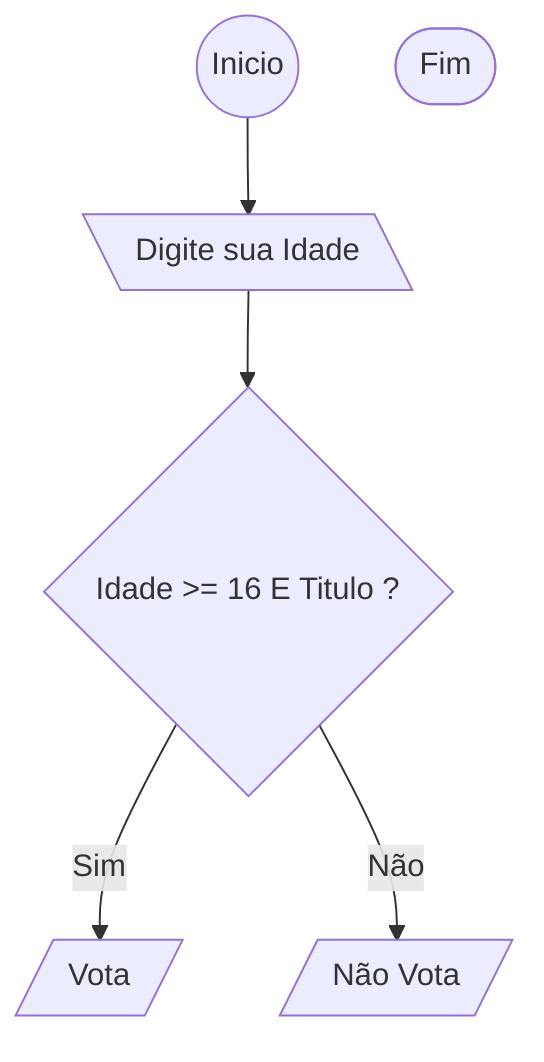 flowchart TD
   A((Inicio)) --> input[\Digite sua Idade\]
   input --> verification{ Idade >= 16 E Titulo ? }
     verification --> |Sim| B[/ Vota /]
     verification --> |Não| C[/ Não Vota /]
    finish([ Fim ])